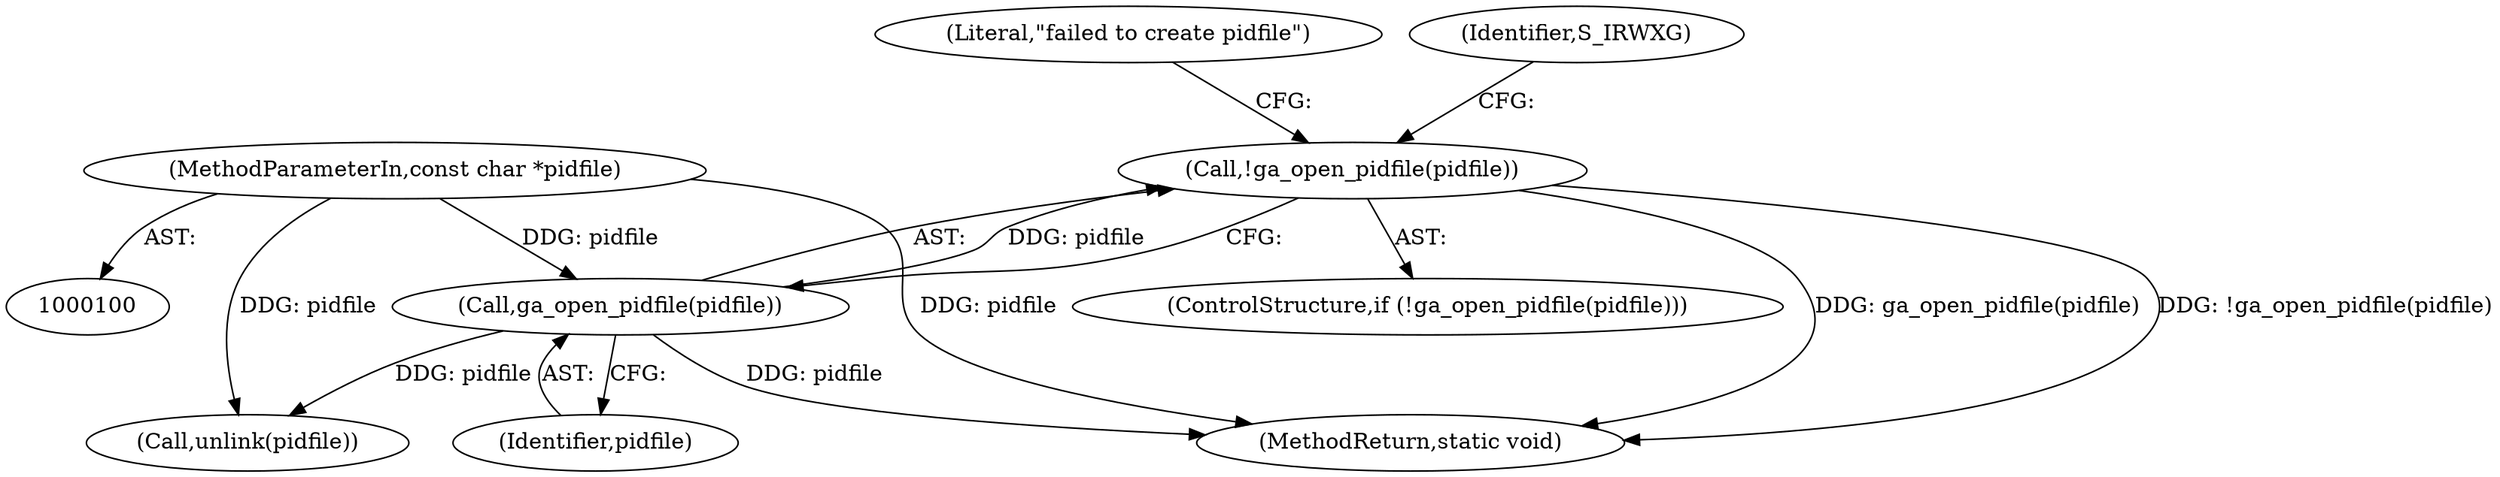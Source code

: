 digraph "0_qemu_c689b4f1bac352dcfd6ecb9a1d45337de0f1de67@API" {
"1000126" [label="(Call,!ga_open_pidfile(pidfile))"];
"1000127" [label="(Call,ga_open_pidfile(pidfile))"];
"1000101" [label="(MethodParameterIn,const char *pidfile)"];
"1000126" [label="(Call,!ga_open_pidfile(pidfile))"];
"1000131" [label="(Literal,\"failed to create pidfile\")"];
"1000171" [label="(MethodReturn,static void)"];
"1000125" [label="(ControlStructure,if (!ga_open_pidfile(pidfile)))"];
"1000127" [label="(Call,ga_open_pidfile(pidfile))"];
"1000165" [label="(Call,unlink(pidfile))"];
"1000128" [label="(Identifier,pidfile)"];
"1000101" [label="(MethodParameterIn,const char *pidfile)"];
"1000136" [label="(Identifier,S_IRWXG)"];
"1000126" -> "1000125"  [label="AST: "];
"1000126" -> "1000127"  [label="CFG: "];
"1000127" -> "1000126"  [label="AST: "];
"1000131" -> "1000126"  [label="CFG: "];
"1000136" -> "1000126"  [label="CFG: "];
"1000126" -> "1000171"  [label="DDG: ga_open_pidfile(pidfile)"];
"1000126" -> "1000171"  [label="DDG: !ga_open_pidfile(pidfile)"];
"1000127" -> "1000126"  [label="DDG: pidfile"];
"1000127" -> "1000128"  [label="CFG: "];
"1000128" -> "1000127"  [label="AST: "];
"1000127" -> "1000171"  [label="DDG: pidfile"];
"1000101" -> "1000127"  [label="DDG: pidfile"];
"1000127" -> "1000165"  [label="DDG: pidfile"];
"1000101" -> "1000100"  [label="AST: "];
"1000101" -> "1000171"  [label="DDG: pidfile"];
"1000101" -> "1000165"  [label="DDG: pidfile"];
}
